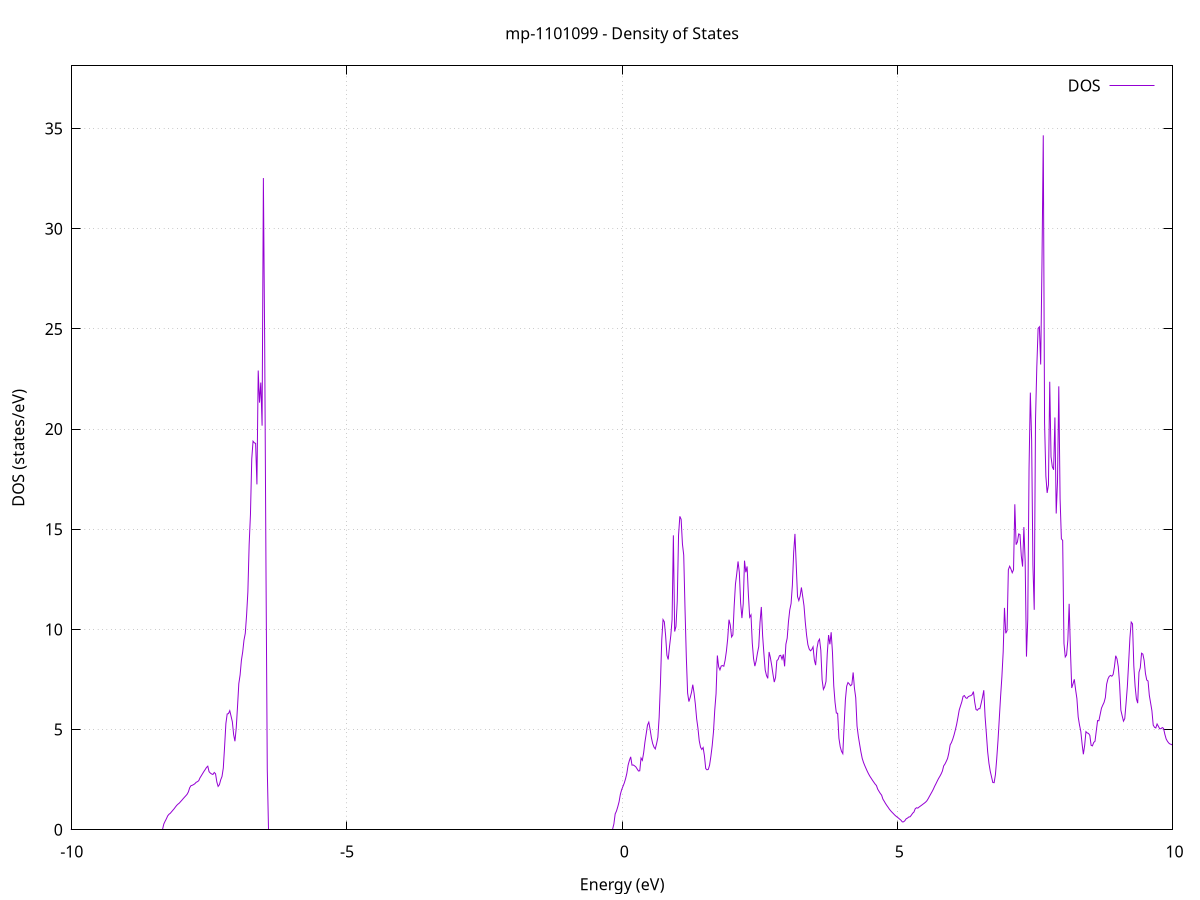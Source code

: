 set title 'mp-1101099 - Density of States'
set xlabel 'Energy (eV)'
set ylabel 'DOS (states/eV)'
set grid
set xrange [-10:10]
set yrange [0:38.130]
set xzeroaxis lt -1
set terminal png size 800,600
set output 'mp-1101099_dos_gnuplot.png'
plot '-' using 1:2 with lines title 'DOS'
-29.972000 0.000000
-29.948500 0.000000
-29.925000 0.000000
-29.901500 0.000000
-29.878000 0.000000
-29.854500 0.000000
-29.831000 0.000000
-29.807500 0.000000
-29.784000 0.000000
-29.760500 0.000000
-29.737000 0.000000
-29.713500 0.000000
-29.690000 0.000000
-29.666500 0.000000
-29.643000 0.000000
-29.619500 0.000000
-29.596000 0.000000
-29.572500 0.000000
-29.549000 0.000000
-29.525500 0.000000
-29.502000 0.000000
-29.478500 0.000000
-29.455000 0.000000
-29.431500 0.000000
-29.408000 0.000000
-29.384500 0.000000
-29.361000 0.000000
-29.337500 0.000000
-29.314000 0.000000
-29.290500 0.000000
-29.267000 0.000000
-29.243500 0.000000
-29.220000 0.000000
-29.196500 0.000000
-29.173000 0.000000
-29.149500 0.000000
-29.126000 0.000000
-29.102500 0.000000
-29.079000 0.000000
-29.055500 0.000000
-29.032000 0.000000
-29.008500 0.000000
-28.985000 0.000000
-28.961500 0.000000
-28.938000 0.000000
-28.914500 0.000000
-28.891000 0.000000
-28.867500 0.000000
-28.844000 0.000000
-28.820500 0.000000
-28.797000 0.000000
-28.773500 0.000000
-28.750000 0.000000
-28.726500 0.000000
-28.703000 0.000000
-28.679500 0.000000
-28.656000 0.000000
-28.632500 0.000000
-28.609000 0.000000
-28.585500 0.000000
-28.562000 0.000000
-28.538500 0.000000
-28.515000 0.000000
-28.491500 0.000000
-28.468000 0.000000
-28.444500 0.000000
-28.421000 0.000000
-28.397500 0.000000
-28.374000 0.000000
-28.350500 0.000000
-28.327000 0.000000
-28.303500 0.000000
-28.280000 0.000000
-28.256500 0.000000
-28.233000 0.000000
-28.209500 0.000000
-28.186000 0.000000
-28.162500 0.000000
-28.139000 0.000000
-28.115500 0.000000
-28.092000 0.000000
-28.068500 0.000000
-28.045000 0.000000
-28.021500 0.000000
-27.998000 0.000000
-27.974500 0.000000
-27.951000 0.000000
-27.927500 0.000000
-27.904000 0.000000
-27.880500 0.000000
-27.857000 0.000000
-27.833500 331.446300
-27.810000 0.000000
-27.786500 0.000000
-27.763000 0.000000
-27.739500 0.000000
-27.716000 0.000000
-27.692500 247.884700
-27.669000 110.919800
-27.645500 26.829200
-27.622000 0.000000
-27.598500 55.315600
-27.575000 95.046700
-27.551500 57.248400
-27.528000 0.000000
-27.504500 0.000000
-27.481000 0.000000
-27.457500 0.000000
-27.434000 0.000000
-27.410500 0.000000
-27.387000 0.000000
-27.363500 0.000000
-27.340000 0.000000
-27.316500 0.000000
-27.293000 0.000000
-27.269500 0.000000
-27.246000 0.000000
-27.222500 0.000000
-27.199000 0.000000
-27.175500 0.000000
-27.152000 0.000000
-27.128500 0.000000
-27.105000 0.000000
-27.081500 0.000000
-27.058000 0.000000
-27.034500 0.000000
-27.011000 0.000000
-26.987500 0.000000
-26.964000 0.000000
-26.940500 0.000000
-26.917000 0.000000
-26.893500 0.000000
-26.870000 0.000000
-26.846500 0.000000
-26.823000 0.000000
-26.799500 0.000000
-26.776000 0.000000
-26.752500 0.000000
-26.729000 0.000000
-26.705500 0.000000
-26.682000 0.000000
-26.658500 0.000000
-26.635000 0.000000
-26.611500 0.000000
-26.588000 0.000000
-26.564500 0.000000
-26.541000 0.000000
-26.517500 0.000000
-26.494000 0.000000
-26.470500 0.000000
-26.447000 0.000000
-26.423500 0.000000
-26.400000 0.000000
-26.376500 0.000000
-26.353000 0.000000
-26.329500 0.000000
-26.306000 0.000000
-26.282500 0.000000
-26.259000 0.000000
-26.235500 0.000000
-26.212000 0.000000
-26.188500 0.000000
-26.165000 0.000000
-26.141500 0.000000
-26.118000 0.000000
-26.094500 0.000000
-26.070900 0.000000
-26.047400 0.000000
-26.023900 0.000000
-26.000400 0.000000
-25.976900 0.000000
-25.953400 0.000000
-25.929900 0.000000
-25.906400 0.000000
-25.882900 0.000000
-25.859400 0.000000
-25.835900 0.000000
-25.812400 0.000000
-25.788900 0.000000
-25.765400 0.000000
-25.741900 0.000000
-25.718400 0.000000
-25.694900 0.000000
-25.671400 0.000000
-25.647900 0.000000
-25.624400 0.000000
-25.600900 0.000000
-25.577400 0.000000
-25.553900 0.000000
-25.530400 0.000000
-25.506900 0.000000
-25.483400 0.000000
-25.459900 0.000000
-25.436400 0.000000
-25.412900 0.000000
-25.389400 0.000000
-25.365900 0.000000
-25.342400 0.000000
-25.318900 0.000000
-25.295400 0.000000
-25.271900 0.000000
-25.248400 0.000000
-25.224900 0.000000
-25.201400 0.000000
-25.177900 0.000000
-25.154400 0.000000
-25.130900 0.000000
-25.107400 0.000000
-25.083900 0.000000
-25.060400 0.000000
-25.036900 0.000000
-25.013400 0.000000
-24.989900 0.000000
-24.966400 0.000000
-24.942900 0.000000
-24.919400 0.000000
-24.895900 0.000000
-24.872400 0.000000
-24.848900 0.000000
-24.825400 0.000000
-24.801900 0.000000
-24.778400 0.000000
-24.754900 0.000000
-24.731400 0.000000
-24.707900 0.000000
-24.684400 0.000000
-24.660900 0.000000
-24.637400 0.000000
-24.613900 0.000000
-24.590400 0.000000
-24.566900 0.000000
-24.543400 0.000000
-24.519900 0.000000
-24.496400 0.000000
-24.472900 0.000000
-24.449400 0.000000
-24.425900 0.000000
-24.402400 0.000000
-24.378900 0.000000
-24.355400 0.000000
-24.331900 0.000000
-24.308400 0.000000
-24.284900 0.000000
-24.261400 0.000000
-24.237900 0.000000
-24.214400 0.000000
-24.190900 0.000000
-24.167400 0.000000
-24.143900 0.000000
-24.120400 0.000000
-24.096900 0.000000
-24.073400 0.000000
-24.049900 0.000000
-24.026400 0.000000
-24.002900 0.000000
-23.979400 0.000000
-23.955900 0.000000
-23.932400 0.000000
-23.908900 0.000000
-23.885400 0.000000
-23.861900 0.000000
-23.838400 0.000000
-23.814900 0.000000
-23.791400 0.000000
-23.767900 0.000000
-23.744400 0.000000
-23.720900 0.000000
-23.697400 0.000000
-23.673900 0.000000
-23.650400 0.000000
-23.626900 0.000000
-23.603400 0.000000
-23.579900 0.000000
-23.556400 0.000000
-23.532900 0.000000
-23.509400 0.000000
-23.485900 0.000000
-23.462400 0.000000
-23.438900 0.000000
-23.415400 0.000000
-23.391900 0.000000
-23.368400 0.000000
-23.344900 0.000000
-23.321400 0.000000
-23.297900 0.000000
-23.274400 0.000000
-23.250900 0.000000
-23.227400 0.000000
-23.203900 0.000000
-23.180400 0.000000
-23.156900 0.000000
-23.133400 0.000000
-23.109900 0.000000
-23.086400 0.000000
-23.062900 0.000000
-23.039400 0.000000
-23.015900 0.000000
-22.992400 0.000000
-22.968900 0.000000
-22.945400 0.000000
-22.921900 0.000000
-22.898400 0.000000
-22.874900 0.000000
-22.851400 0.000000
-22.827900 0.000000
-22.804400 0.000000
-22.780900 0.000000
-22.757400 0.000000
-22.733900 0.000000
-22.710400 0.000000
-22.686900 0.000000
-22.663400 0.000000
-22.639900 0.000000
-22.616400 0.000000
-22.592900 0.000000
-22.569400 0.000000
-22.545900 0.000000
-22.522400 0.000000
-22.498900 0.000000
-22.475400 0.000000
-22.451900 0.000000
-22.428400 0.000000
-22.404900 0.000000
-22.381400 0.000000
-22.357900 0.000000
-22.334400 0.000000
-22.310900 0.000000
-22.287400 0.000000
-22.263900 0.000000
-22.240400 0.000000
-22.216900 0.000000
-22.193400 0.000000
-22.169900 0.000000
-22.146400 0.000000
-22.122900 0.000000
-22.099400 0.000000
-22.075900 0.000000
-22.052400 0.000000
-22.028900 0.000000
-22.005400 0.000000
-21.981900 0.000000
-21.958400 0.000000
-21.934900 0.000000
-21.911400 0.000000
-21.887900 0.000000
-21.864400 0.000000
-21.840900 0.000000
-21.817400 0.000000
-21.793900 0.000000
-21.770400 0.000000
-21.746900 0.000000
-21.723400 0.000000
-21.699900 0.000000
-21.676400 0.000000
-21.652900 0.000000
-21.629400 0.000000
-21.605900 0.000000
-21.582400 0.000000
-21.558900 0.000000
-21.535400 0.000000
-21.511900 0.000000
-21.488400 0.000000
-21.464900 0.000000
-21.441400 0.000000
-21.417900 0.000000
-21.394400 0.000000
-21.370900 0.000000
-21.347400 0.000000
-21.323900 0.000000
-21.300400 0.000000
-21.276900 0.000000
-21.253400 0.000000
-21.229900 0.000000
-21.206400 0.000000
-21.182900 0.000000
-21.159400 0.000000
-21.135900 0.000000
-21.112400 0.000000
-21.088900 0.000000
-21.065400 0.000000
-21.041900 0.000000
-21.018400 0.000000
-20.994900 0.000000
-20.971400 0.000000
-20.947900 0.000000
-20.924400 0.000000
-20.900900 0.000000
-20.877400 0.000000
-20.853900 0.000000
-20.830400 0.000000
-20.806900 0.000000
-20.783400 0.000000
-20.759900 0.000000
-20.736400 0.000000
-20.712900 0.000000
-20.689400 0.000000
-20.665900 0.000000
-20.642400 0.000000
-20.618900 0.000000
-20.595400 0.000000
-20.571900 0.000000
-20.548400 0.000000
-20.524900 0.000000
-20.501400 0.000000
-20.477900 0.000000
-20.454400 0.000000
-20.430900 0.000000
-20.407400 0.000000
-20.383900 0.000000
-20.360400 0.000000
-20.336900 0.000000
-20.313400 0.000000
-20.289900 0.000000
-20.266400 0.000000
-20.242900 0.000000
-20.219400 0.000000
-20.195900 0.000000
-20.172400 0.000000
-20.148900 0.000000
-20.125400 0.000000
-20.101900 0.000000
-20.078400 0.000000
-20.054900 0.000000
-20.031400 0.000000
-20.007900 0.000000
-19.984400 0.000000
-19.960900 0.000000
-19.937400 0.000000
-19.913900 0.000000
-19.890400 0.000000
-19.866900 0.000000
-19.843400 0.000000
-19.819900 0.000000
-19.796400 0.000000
-19.772900 0.000000
-19.749400 0.000000
-19.725900 0.000000
-19.702400 0.000000
-19.678900 0.000000
-19.655400 0.000000
-19.631900 0.000000
-19.608400 0.000000
-19.584900 0.000000
-19.561400 0.000000
-19.537900 0.000000
-19.514400 0.000000
-19.490900 0.000000
-19.467400 0.000000
-19.443900 0.000000
-19.420400 0.000000
-19.396900 0.000000
-19.373400 0.000000
-19.349900 0.000000
-19.326400 0.000000
-19.302900 0.000000
-19.279400 0.000000
-19.255900 0.000000
-19.232400 0.000000
-19.208900 0.000000
-19.185400 0.000000
-19.161900 0.000000
-19.138400 0.000000
-19.114900 0.000000
-19.091400 0.000000
-19.067900 0.000000
-19.044400 0.000000
-19.020900 0.000000
-18.997400 0.000000
-18.973900 0.000000
-18.950400 0.000000
-18.926900 0.000000
-18.903400 0.000000
-18.879900 0.000000
-18.856400 0.000000
-18.832900 0.000000
-18.809400 0.000000
-18.785900 0.000000
-18.762400 0.000000
-18.738900 0.000000
-18.715400 0.000000
-18.691900 0.000000
-18.668400 0.000000
-18.644900 0.000000
-18.621400 0.000000
-18.597900 0.000000
-18.574400 0.000000
-18.550900 0.000000
-18.527400 0.000000
-18.503900 0.000000
-18.480400 0.000000
-18.456900 0.000000
-18.433400 0.000000
-18.409900 0.000000
-18.386400 0.000000
-18.362900 0.000000
-18.339300 0.000000
-18.315800 0.000000
-18.292300 0.000000
-18.268800 0.000000
-18.245300 0.000000
-18.221800 0.000000
-18.198300 0.000000
-18.174800 0.000000
-18.151300 0.000000
-18.127800 0.000000
-18.104300 0.000000
-18.080800 0.000000
-18.057300 0.000000
-18.033800 0.000000
-18.010300 0.000000
-17.986800 0.000000
-17.963300 0.000000
-17.939800 0.000000
-17.916300 0.000000
-17.892800 0.000000
-17.869300 0.000000
-17.845800 0.000000
-17.822300 0.000000
-17.798800 0.000000
-17.775300 0.000000
-17.751800 0.000000
-17.728300 0.000000
-17.704800 0.000000
-17.681300 0.000000
-17.657800 0.000000
-17.634300 0.000000
-17.610800 0.000000
-17.587300 0.000000
-17.563800 0.000000
-17.540300 0.000000
-17.516800 0.000000
-17.493300 0.000000
-17.469800 0.000000
-17.446300 0.000000
-17.422800 0.000000
-17.399300 0.000000
-17.375800 0.000000
-17.352300 0.000000
-17.328800 0.000000
-17.305300 0.000000
-17.281800 0.000000
-17.258300 0.000000
-17.234800 0.000000
-17.211300 0.000000
-17.187800 0.000000
-17.164300 0.000000
-17.140800 0.000000
-17.117300 0.000000
-17.093800 0.000000
-17.070300 0.000000
-17.046800 0.000000
-17.023300 0.000000
-16.999800 0.000000
-16.976300 0.000000
-16.952800 0.000000
-16.929300 0.000000
-16.905800 0.000000
-16.882300 0.000000
-16.858800 0.000000
-16.835300 0.000000
-16.811800 0.000000
-16.788300 0.000000
-16.764800 0.000000
-16.741300 0.000000
-16.717800 0.000000
-16.694300 0.000000
-16.670800 0.000000
-16.647300 0.000000
-16.623800 0.000000
-16.600300 0.000000
-16.576800 0.000000
-16.553300 0.000000
-16.529800 0.000000
-16.506300 0.000000
-16.482800 0.000000
-16.459300 0.000000
-16.435800 0.000000
-16.412300 0.000000
-16.388800 0.000000
-16.365300 0.000000
-16.341800 0.000000
-16.318300 0.000000
-16.294800 0.000000
-16.271300 0.000000
-16.247800 0.000000
-16.224300 0.000000
-16.200800 0.000000
-16.177300 0.000000
-16.153800 0.000000
-16.130300 0.000000
-16.106800 0.000000
-16.083300 0.000000
-16.059800 0.000000
-16.036300 0.000000
-16.012800 0.000000
-15.989300 0.000000
-15.965800 0.000000
-15.942300 0.000000
-15.918800 0.000000
-15.895300 0.000000
-15.871800 0.000000
-15.848300 0.000000
-15.824800 0.000000
-15.801300 0.000000
-15.777800 0.000000
-15.754300 0.000000
-15.730800 0.000000
-15.707300 0.000000
-15.683800 0.000000
-15.660300 0.000000
-15.636800 0.000000
-15.613300 0.000000
-15.589800 0.000000
-15.566300 0.000000
-15.542800 0.000000
-15.519300 0.000000
-15.495800 0.000000
-15.472300 0.000000
-15.448800 0.000000
-15.425300 0.000000
-15.401800 0.000000
-15.378300 0.000000
-15.354800 0.000000
-15.331300 0.000000
-15.307800 0.000000
-15.284300 0.000000
-15.260800 0.000000
-15.237300 0.000000
-15.213800 0.000000
-15.190300 0.000000
-15.166800 0.000000
-15.143300 0.000000
-15.119800 0.000000
-15.096300 0.000000
-15.072800 0.000000
-15.049300 0.000000
-15.025800 0.000000
-15.002300 0.000000
-14.978800 0.000000
-14.955300 0.000000
-14.931800 0.000000
-14.908300 0.000000
-14.884800 0.000000
-14.861300 0.000000
-14.837800 0.000000
-14.814300 0.000000
-14.790800 0.000000
-14.767300 0.000000
-14.743800 0.000000
-14.720300 0.000000
-14.696800 0.000000
-14.673300 0.000000
-14.649800 0.000000
-14.626300 0.000000
-14.602800 0.000000
-14.579300 0.000000
-14.555800 0.000000
-14.532300 0.000000
-14.508800 0.000000
-14.485300 0.000000
-14.461800 0.000000
-14.438300 0.000000
-14.414800 0.000000
-14.391300 0.000000
-14.367800 0.000000
-14.344300 0.000000
-14.320800 0.000000
-14.297300 0.000000
-14.273800 0.000000
-14.250300 0.000000
-14.226800 0.000000
-14.203300 0.000000
-14.179800 0.000000
-14.156300 0.000000
-14.132800 0.000000
-14.109300 0.000000
-14.085800 0.000000
-14.062300 0.000000
-14.038800 0.000000
-14.015300 0.000000
-13.991800 0.000000
-13.968300 0.000000
-13.944800 0.000000
-13.921300 0.000000
-13.897800 0.000000
-13.874300 0.000000
-13.850800 0.000000
-13.827300 0.000000
-13.803800 0.000000
-13.780300 0.000000
-13.756800 0.000000
-13.733300 0.000000
-13.709800 0.000000
-13.686300 0.000000
-13.662800 0.000000
-13.639300 0.000000
-13.615800 0.000000
-13.592300 0.000000
-13.568800 0.000000
-13.545300 0.000000
-13.521800 0.000000
-13.498300 0.000000
-13.474800 0.000000
-13.451300 0.000000
-13.427800 0.000000
-13.404300 0.000000
-13.380800 0.000000
-13.357300 0.000000
-13.333800 0.000000
-13.310300 0.000000
-13.286800 0.000000
-13.263300 0.000000
-13.239800 0.000000
-13.216300 0.000000
-13.192800 0.000000
-13.169300 0.000000
-13.145800 0.000000
-13.122300 0.000000
-13.098800 0.000000
-13.075300 0.000000
-13.051800 0.000000
-13.028300 0.000000
-13.004800 0.000000
-12.981300 0.000000
-12.957800 0.000000
-12.934300 0.000000
-12.910800 0.000000
-12.887300 0.000000
-12.863800 0.000000
-12.840300 0.000000
-12.816800 0.000000
-12.793300 0.000000
-12.769800 0.000000
-12.746300 0.000000
-12.722800 0.000000
-12.699300 0.000000
-12.675800 0.000000
-12.652300 0.000000
-12.628800 0.000000
-12.605300 0.000000
-12.581800 0.000000
-12.558300 0.000000
-12.534800 0.000000
-12.511300 0.000000
-12.487800 0.000000
-12.464300 0.000000
-12.440800 0.000000
-12.417300 0.000000
-12.393800 0.000000
-12.370300 0.000000
-12.346800 0.000000
-12.323300 0.000000
-12.299800 0.000000
-12.276300 0.000000
-12.252800 0.000000
-12.229300 0.000000
-12.205800 0.000000
-12.182300 0.000000
-12.158800 0.000000
-12.135300 0.000000
-12.111800 0.000000
-12.088300 0.000000
-12.064800 0.000000
-12.041300 0.000000
-12.017800 0.000000
-11.994300 0.000000
-11.970800 0.000000
-11.947300 0.000000
-11.923800 0.000000
-11.900300 0.000000
-11.876800 0.000000
-11.853300 0.000000
-11.829800 0.000000
-11.806300 0.000000
-11.782800 0.000000
-11.759300 0.000000
-11.735800 0.000000
-11.712300 0.000000
-11.688800 0.000000
-11.665300 0.000000
-11.641800 0.000000
-11.618300 0.000000
-11.594800 0.000000
-11.571300 0.000000
-11.547800 0.000000
-11.524300 0.000000
-11.500800 0.000000
-11.477300 0.000000
-11.453800 0.000000
-11.430300 0.000000
-11.406800 0.000000
-11.383300 0.000000
-11.359800 0.000000
-11.336300 0.000000
-11.312800 0.000000
-11.289300 0.000000
-11.265800 0.000000
-11.242300 0.000000
-11.218800 0.000000
-11.195300 0.000000
-11.171800 0.000000
-11.148300 0.000000
-11.124800 0.000000
-11.101300 0.000000
-11.077800 0.000000
-11.054300 0.000000
-11.030800 0.000000
-11.007300 0.000000
-10.983800 0.000000
-10.960300 0.000000
-10.936800 0.000000
-10.913300 0.000000
-10.889800 0.000000
-10.866300 0.000000
-10.842800 0.000000
-10.819300 0.000000
-10.795800 0.000000
-10.772300 0.000000
-10.748800 0.000000
-10.725300 0.000000
-10.701800 0.000000
-10.678300 0.000000
-10.654800 0.000000
-10.631300 0.000000
-10.607800 0.000000
-10.584200 0.000000
-10.560700 0.000000
-10.537200 0.000000
-10.513700 0.000000
-10.490200 0.000000
-10.466700 0.000000
-10.443200 0.000000
-10.419700 0.000000
-10.396200 0.000000
-10.372700 0.000000
-10.349200 0.000000
-10.325700 0.000000
-10.302200 0.000000
-10.278700 0.000000
-10.255200 0.000000
-10.231700 0.000000
-10.208200 0.000000
-10.184700 0.000000
-10.161200 0.000000
-10.137700 0.000000
-10.114200 0.000000
-10.090700 0.000000
-10.067200 0.000000
-10.043700 0.000000
-10.020200 0.000000
-9.996700 0.000000
-9.973200 0.000000
-9.949700 0.000000
-9.926200 0.000000
-9.902700 0.000000
-9.879200 0.000000
-9.855700 0.000000
-9.832200 0.000000
-9.808700 0.000000
-9.785200 0.000000
-9.761700 0.000000
-9.738200 0.000000
-9.714700 0.000000
-9.691200 0.000000
-9.667700 0.000000
-9.644200 0.000000
-9.620700 0.000000
-9.597200 0.000000
-9.573700 0.000000
-9.550200 0.000000
-9.526700 0.000000
-9.503200 0.000000
-9.479700 0.000000
-9.456200 0.000000
-9.432700 0.000000
-9.409200 0.000000
-9.385700 0.000000
-9.362200 0.000000
-9.338700 0.000000
-9.315200 0.000000
-9.291700 0.000000
-9.268200 0.000000
-9.244700 0.000000
-9.221200 0.000000
-9.197700 0.000000
-9.174200 0.000000
-9.150700 0.000000
-9.127200 0.000000
-9.103700 0.000000
-9.080200 0.000000
-9.056700 0.000000
-9.033200 0.000000
-9.009700 0.000000
-8.986200 0.000000
-8.962700 0.000000
-8.939200 0.000000
-8.915700 0.000000
-8.892200 0.000000
-8.868700 0.000000
-8.845200 0.000000
-8.821700 0.000000
-8.798200 0.000000
-8.774700 0.000000
-8.751200 0.000000
-8.727700 0.000000
-8.704200 0.000000
-8.680700 0.000000
-8.657200 0.000000
-8.633700 0.000000
-8.610200 0.000000
-8.586700 0.000000
-8.563200 0.000000
-8.539700 0.000000
-8.516200 0.000000
-8.492700 0.000000
-8.469200 0.000000
-8.445700 0.000000
-8.422200 0.000000
-8.398700 0.000000
-8.375200 0.000000
-8.351700 0.000000
-8.328200 0.287700
-8.304700 0.424600
-8.281200 0.549400
-8.257700 0.693300
-8.234200 0.774100
-8.210700 0.822000
-8.187200 0.898700
-8.163700 0.975100
-8.140200 1.050200
-8.116700 1.137700
-8.093200 1.219700
-8.069700 1.281300
-8.046200 1.333200
-8.022700 1.406400
-7.999200 1.478300
-7.975700 1.553600
-7.952200 1.626100
-7.928700 1.696000
-7.905200 1.770300
-7.881700 1.889700
-7.858200 2.096000
-7.834700 2.200400
-7.811200 2.220800
-7.787700 2.254600
-7.764200 2.297500
-7.740700 2.369700
-7.717200 2.399500
-7.693700 2.451400
-7.670200 2.593200
-7.646700 2.696900
-7.623200 2.804700
-7.599700 2.910200
-7.576200 3.005600
-7.552700 3.111700
-7.529200 3.174000
-7.505700 2.900700
-7.482200 2.828500
-7.458700 2.785500
-7.435200 2.760700
-7.411700 2.859100
-7.388200 2.797000
-7.364700 2.388700
-7.341200 2.165000
-7.317700 2.251700
-7.294200 2.493500
-7.270700 2.658100
-7.247200 3.079100
-7.223700 4.143000
-7.200200 5.297100
-7.176700 5.779700
-7.153200 5.798100
-7.129700 5.945200
-7.106200 5.672200
-7.082700 5.391000
-7.059200 4.746500
-7.035700 4.418800
-7.012200 5.077400
-6.988700 6.149900
-6.965200 7.292100
-6.941700 7.729600
-6.918200 8.456900
-6.894700 8.876200
-6.871200 9.466300
-6.847700 9.805800
-6.824200 10.703400
-6.800700 11.866900
-6.777200 14.251400
-6.753700 15.732800
-6.730200 18.503600
-6.706700 19.395500
-6.683200 19.314500
-6.659700 19.287400
-6.636200 17.240100
-6.612700 22.923800
-6.589200 21.321500
-6.565700 22.323000
-6.542200 20.172100
-6.518700 32.530400
-6.495200 24.295900
-6.471700 13.100800
-6.448200 3.034800
-6.424700 0.000000
-6.401200 0.000000
-6.377700 0.000000
-6.354200 0.000000
-6.330700 0.000000
-6.307200 0.000000
-6.283700 0.000000
-6.260200 0.000000
-6.236700 0.000000
-6.213200 0.000000
-6.189700 0.000000
-6.166200 0.000000
-6.142700 0.000000
-6.119200 0.000000
-6.095700 0.000000
-6.072200 0.000000
-6.048700 0.000000
-6.025200 0.000000
-6.001700 0.000000
-5.978200 0.000000
-5.954700 0.000000
-5.931200 0.000000
-5.907700 0.000000
-5.884200 0.000000
-5.860700 0.000000
-5.837200 0.000000
-5.813700 0.000000
-5.790200 0.000000
-5.766700 0.000000
-5.743200 0.000000
-5.719700 0.000000
-5.696200 0.000000
-5.672700 0.000000
-5.649200 0.000000
-5.625700 0.000000
-5.602200 0.000000
-5.578700 0.000000
-5.555200 0.000000
-5.531700 0.000000
-5.508200 0.000000
-5.484700 0.000000
-5.461200 0.000000
-5.437700 0.000000
-5.414200 0.000000
-5.390700 0.000000
-5.367200 0.000000
-5.343700 0.000000
-5.320200 0.000000
-5.296700 0.000000
-5.273200 0.000000
-5.249700 0.000000
-5.226200 0.000000
-5.202700 0.000000
-5.179200 0.000000
-5.155700 0.000000
-5.132200 0.000000
-5.108700 0.000000
-5.085200 0.000000
-5.061700 0.000000
-5.038200 0.000000
-5.014700 0.000000
-4.991200 0.000000
-4.967700 0.000000
-4.944200 0.000000
-4.920700 0.000000
-4.897200 0.000000
-4.873700 0.000000
-4.850200 0.000000
-4.826700 0.000000
-4.803200 0.000000
-4.779700 0.000000
-4.756200 0.000000
-4.732700 0.000000
-4.709200 0.000000
-4.685700 0.000000
-4.662200 0.000000
-4.638700 0.000000
-4.615200 0.000000
-4.591700 0.000000
-4.568200 0.000000
-4.544700 0.000000
-4.521200 0.000000
-4.497700 0.000000
-4.474200 0.000000
-4.450700 0.000000
-4.427200 0.000000
-4.403700 0.000000
-4.380200 0.000000
-4.356700 0.000000
-4.333200 0.000000
-4.309700 0.000000
-4.286200 0.000000
-4.262700 0.000000
-4.239200 0.000000
-4.215700 0.000000
-4.192200 0.000000
-4.168700 0.000000
-4.145200 0.000000
-4.121700 0.000000
-4.098200 0.000000
-4.074700 0.000000
-4.051200 0.000000
-4.027700 0.000000
-4.004200 0.000000
-3.980700 0.000000
-3.957200 0.000000
-3.933700 0.000000
-3.910200 0.000000
-3.886700 0.000000
-3.863200 0.000000
-3.839700 0.000000
-3.816200 0.000000
-3.792700 0.000000
-3.769200 0.000000
-3.745700 0.000000
-3.722200 0.000000
-3.698700 0.000000
-3.675200 0.000000
-3.651700 0.000000
-3.628200 0.000000
-3.604700 0.000000
-3.581200 0.000000
-3.557700 0.000000
-3.534200 0.000000
-3.510700 0.000000
-3.487200 0.000000
-3.463700 0.000000
-3.440200 0.000000
-3.416700 0.000000
-3.393200 0.000000
-3.369700 0.000000
-3.346200 0.000000
-3.322700 0.000000
-3.299200 0.000000
-3.275700 0.000000
-3.252200 0.000000
-3.228700 0.000000
-3.205200 0.000000
-3.181700 0.000000
-3.158200 0.000000
-3.134700 0.000000
-3.111200 0.000000
-3.087700 0.000000
-3.064200 0.000000
-3.040700 0.000000
-3.017200 0.000000
-2.993700 0.000000
-2.970200 0.000000
-2.946700 0.000000
-2.923200 0.000000
-2.899700 0.000000
-2.876200 0.000000
-2.852700 0.000000
-2.829100 0.000000
-2.805600 0.000000
-2.782100 0.000000
-2.758600 0.000000
-2.735100 0.000000
-2.711600 0.000000
-2.688100 0.000000
-2.664600 0.000000
-2.641100 0.000000
-2.617600 0.000000
-2.594100 0.000000
-2.570600 0.000000
-2.547100 0.000000
-2.523600 0.000000
-2.500100 0.000000
-2.476600 0.000000
-2.453100 0.000000
-2.429600 0.000000
-2.406100 0.000000
-2.382600 0.000000
-2.359100 0.000000
-2.335600 0.000000
-2.312100 0.000000
-2.288600 0.000000
-2.265100 0.000000
-2.241600 0.000000
-2.218100 0.000000
-2.194600 0.000000
-2.171100 0.000000
-2.147600 0.000000
-2.124100 0.000000
-2.100600 0.000000
-2.077100 0.000000
-2.053600 0.000000
-2.030100 0.000000
-2.006600 0.000000
-1.983100 0.000000
-1.959600 0.000000
-1.936100 0.000000
-1.912600 0.000000
-1.889100 0.000000
-1.865600 0.000000
-1.842100 0.000000
-1.818600 0.000000
-1.795100 0.000000
-1.771600 0.000000
-1.748100 0.000000
-1.724600 0.000000
-1.701100 0.000000
-1.677600 0.000000
-1.654100 0.000000
-1.630600 0.000000
-1.607100 0.000000
-1.583600 0.000000
-1.560100 0.000000
-1.536600 0.000000
-1.513100 0.000000
-1.489600 0.000000
-1.466100 0.000000
-1.442600 0.000000
-1.419100 0.000000
-1.395600 0.000000
-1.372100 0.000000
-1.348600 0.000000
-1.325100 0.000000
-1.301600 0.000000
-1.278100 0.000000
-1.254600 0.000000
-1.231100 0.000000
-1.207600 0.000000
-1.184100 0.000000
-1.160600 0.000000
-1.137100 0.000000
-1.113600 0.000000
-1.090100 0.000000
-1.066600 0.000000
-1.043100 0.000000
-1.019600 0.000000
-0.996100 0.000000
-0.972600 0.000000
-0.949100 0.000000
-0.925600 0.000000
-0.902100 0.000000
-0.878600 0.000000
-0.855100 0.000000
-0.831600 0.000000
-0.808100 0.000000
-0.784600 0.000000
-0.761100 0.000000
-0.737600 0.000000
-0.714100 0.000000
-0.690600 0.000000
-0.667100 0.000000
-0.643600 0.000000
-0.620100 0.000000
-0.596600 0.000000
-0.573100 0.000000
-0.549600 0.000000
-0.526100 0.000000
-0.502600 0.000000
-0.479100 0.000000
-0.455600 0.000000
-0.432100 0.000000
-0.408600 0.000000
-0.385100 0.000000
-0.361600 0.000000
-0.338100 0.000000
-0.314600 0.000000
-0.291100 0.000000
-0.267600 0.000000
-0.244100 0.000000
-0.220600 0.000000
-0.197100 0.000000
-0.173600 0.000000
-0.150100 0.290800
-0.126600 0.792300
-0.103100 0.932800
-0.079600 1.146500
-0.056100 1.391900
-0.032600 1.767800
-0.009100 1.998400
0.014400 2.163200
0.037900 2.327700
0.061400 2.540100
0.084900 2.812100
0.108400 3.224800
0.131900 3.461100
0.155400 3.640600
0.178900 3.226700
0.202400 3.234200
0.225900 3.191800
0.249400 3.136600
0.272900 3.034900
0.296400 2.934500
0.319900 2.943800
0.343400 3.579400
0.366900 3.466400
0.390400 3.835300
0.413900 4.372000
0.437400 4.795600
0.460900 5.227400
0.484400 5.372500
0.507900 5.011800
0.531400 4.596700
0.554900 4.300600
0.578400 4.126400
0.601900 4.035200
0.625400 4.291000
0.648900 4.613600
0.672400 5.615400
0.695900 7.311400
0.719400 9.464700
0.742900 10.491500
0.766400 10.380700
0.789900 9.690700
0.813400 8.710400
0.836900 8.498900
0.860400 9.135600
0.883900 9.692000
0.907400 10.483200
0.930900 14.696000
0.954400 9.896200
0.977900 10.144700
1.001400 11.410500
1.024900 14.711900
1.048400 15.644700
1.071900 15.495700
1.095400 14.267700
1.118900 13.711100
1.142400 11.023200
1.165900 8.635500
1.189400 6.825100
1.212900 6.398800
1.236400 6.603600
1.259900 6.855100
1.283400 7.242300
1.306900 6.819600
1.330400 6.266700
1.353900 5.537400
1.377400 5.065700
1.400900 4.441800
1.424400 4.122300
1.447900 4.008700
1.471400 4.104900
1.494900 3.699500
1.518400 3.057000
1.541900 2.992700
1.565400 3.015000
1.588900 3.230900
1.612400 3.666300
1.635900 4.191300
1.659400 4.886200
1.682900 5.979100
1.706400 6.794600
1.729900 8.699300
1.753400 8.135200
1.776900 7.980900
1.800400 8.175700
1.823900 8.196100
1.847400 8.163500
1.870900 8.463900
1.894400 8.913300
1.917900 9.539600
1.941400 10.487400
1.964900 10.217200
1.988400 9.622600
2.011900 9.727000
2.035400 11.154800
2.058900 12.262300
2.082400 12.781800
2.105900 13.394800
2.129400 12.846100
2.152900 11.319200
2.176400 10.567400
2.199900 11.275500
2.223400 13.433000
2.246900 12.854100
2.270400 13.144400
2.293900 11.736200
2.317400 10.612000
2.340900 10.727000
2.364400 9.330400
2.387900 8.543400
2.411400 8.168300
2.434900 8.424100
2.458400 8.818600
2.481900 9.144800
2.505400 10.362400
2.528900 11.121500
2.552400 9.696800
2.575900 8.787200
2.599400 7.974600
2.622900 7.699800
2.646400 7.557200
2.669900 8.874200
2.693400 8.596400
2.716900 8.210800
2.740400 7.767600
2.763900 7.371200
2.787400 7.603300
2.810900 8.436700
2.834400 8.505800
2.857900 8.688100
2.881400 8.708300
2.904900 8.511300
2.928400 8.753900
2.951900 8.158100
2.975400 9.261900
2.998900 9.565100
3.022400 10.398500
3.045900 10.975600
3.069400 11.288600
3.092900 12.198200
3.116400 13.836400
3.139900 14.769700
3.163400 13.196800
3.186900 11.638000
3.210400 11.440800
3.233900 11.666400
3.257400 12.095100
3.280900 11.642900
3.304400 11.180900
3.327900 10.356300
3.351400 9.709800
3.374900 9.240600
3.398400 9.022500
3.421900 8.934500
3.445400 8.994200
3.468900 9.131000
3.492400 8.475800
3.515900 8.217000
3.539400 9.054700
3.562900 9.404400
3.586400 9.512400
3.609900 8.960100
3.633400 7.490100
3.656900 7.006100
3.680400 7.138700
3.703900 7.405000
3.727400 8.801200
3.750900 9.720800
3.774400 9.258900
3.797900 9.858900
3.821400 8.863500
3.844900 7.186400
3.868400 6.361800
3.891900 5.827600
3.915400 5.813500
3.938900 4.572100
3.962400 4.142900
3.985900 3.915300
4.009400 3.799400
4.032900 5.168600
4.056400 6.493600
4.079900 7.168800
4.103400 7.348900
4.126900 7.280400
4.150400 7.189100
4.173900 7.249500
4.197400 7.854300
4.220900 7.067100
4.244400 6.593000
4.267900 5.180800
4.291400 4.669300
4.314900 4.271800
4.338400 3.890500
4.361900 3.566200
4.385400 3.361800
4.408900 3.201400
4.432400 3.053400
4.455900 2.907900
4.479400 2.779800
4.502900 2.664300
4.526400 2.566400
4.549900 2.465500
4.573400 2.373000
4.596900 2.280700
4.620400 2.208600
4.643900 2.025800
4.667400 1.916900
4.690900 1.813100
4.714400 1.729700
4.737900 1.531600
4.761400 1.426800
4.784900 1.313700
4.808400 1.216300
4.831900 1.125100
4.855400 1.029100
4.878900 0.949700
4.902400 0.879700
4.926000 0.813500
4.949500 0.745200
4.973000 0.685500
4.996500 0.635200
5.020000 0.585000
5.043500 0.529400
5.067000 0.476000
5.090500 0.392500
5.114000 0.396700
5.137500 0.454700
5.161000 0.548900
5.184500 0.582700
5.208000 0.637800
5.231500 0.648900
5.255000 0.729500
5.278500 0.824700
5.302000 0.885200
5.325500 1.049400
5.349000 1.099100
5.372500 1.081200
5.396000 1.136200
5.419500 1.182500
5.443000 1.229100
5.466500 1.279300
5.490000 1.326800
5.513500 1.378800
5.537000 1.446800
5.560500 1.551000
5.584000 1.670600
5.607500 1.786700
5.631000 1.901600
5.654500 2.025900
5.678000 2.171100
5.701500 2.295400
5.725000 2.429400
5.748500 2.556300
5.772000 2.664100
5.795500 2.784600
5.819000 2.931500
5.842500 3.189200
5.866000 3.283600
5.889500 3.414800
5.913000 3.559500
5.936500 3.837600
5.960000 4.239000
5.983500 4.352800
6.007000 4.522000
6.030500 4.731100
6.054000 4.980700
6.077500 5.257500
6.101000 5.603300
6.124500 5.973000
6.148000 6.183400
6.171500 6.385600
6.195000 6.661400
6.218500 6.698900
6.242000 6.589400
6.265500 6.558600
6.289000 6.644500
6.312500 6.676300
6.336000 6.695100
6.359500 6.747200
6.383000 6.897900
6.406500 6.366000
6.430000 6.002600
6.453500 5.963500
6.477000 6.044500
6.500500 6.043600
6.524000 6.316400
6.547500 6.615200
6.571000 6.965100
6.594500 5.656100
6.618000 4.799100
6.641500 3.895500
6.665000 3.316100
6.688500 2.922200
6.712000 2.637400
6.735500 2.358300
6.759000 2.350400
6.782500 2.750700
6.806000 3.541000
6.829500 4.458300
6.853000 5.555000
6.876500 6.653200
6.900000 7.636100
6.923500 8.877800
6.947000 11.076500
6.970500 9.808200
6.994000 9.938200
7.017500 12.980600
7.041000 13.153900
7.064500 13.013300
7.088000 12.830800
7.111500 12.978900
7.135000 16.246100
7.158500 14.231400
7.182000 14.363800
7.205500 14.767400
7.229000 14.737600
7.252500 13.677500
7.276000 13.138500
7.299500 15.109700
7.323000 13.385900
7.346500 8.643000
7.370000 10.508500
7.393500 18.045200
7.417000 21.821600
7.440500 19.467300
7.464000 13.189200
7.487500 10.981400
7.511000 20.474900
7.534500 23.101500
7.558000 25.025200
7.581500 25.105100
7.605000 23.222200
7.628500 28.284500
7.652000 34.663800
7.675500 20.300800
7.699000 17.659100
7.722500 16.814700
7.746000 17.213600
7.769500 22.362200
7.793000 18.617000
7.816500 18.117600
7.840000 17.969000
7.863500 20.579800
7.887000 15.787100
7.910500 17.374000
7.934000 22.135500
7.957500 16.532800
7.981000 14.521500
8.004500 14.443200
8.028000 9.304700
8.051500 8.626400
8.075000 8.724600
8.098500 9.464400
8.122000 11.279000
8.145500 8.977900
8.169000 7.077900
8.192500 7.287800
8.216000 7.511500
8.239500 6.989500
8.263000 6.548800
8.286500 5.631700
8.310000 5.234200
8.333500 4.919400
8.357000 4.295600
8.380500 3.768000
8.404000 4.217400
8.427500 4.896500
8.451000 4.832200
8.474500 4.809900
8.498000 4.711400
8.521500 4.213900
8.545000 4.186600
8.568500 4.359600
8.592000 4.417300
8.615500 4.942400
8.639000 5.451200
8.662500 5.441900
8.686000 5.759400
8.709500 6.069300
8.733000 6.221000
8.756500 6.356800
8.780000 6.599100
8.803500 7.269300
8.827000 7.528900
8.850500 7.656600
8.874000 7.704500
8.897500 7.664400
8.921000 7.748500
8.944500 8.124800
8.968000 8.687300
8.991500 8.532800
9.015000 8.131000
9.038500 7.285500
9.062000 5.968300
9.085500 5.687900
9.109000 5.421600
9.132500 5.547400
9.156000 6.312600
9.179500 7.142700
9.203000 8.330700
9.226500 9.582500
9.250000 10.367300
9.273500 10.280400
9.297000 8.192400
9.320500 7.167000
9.344000 6.540400
9.367500 6.319400
9.391000 7.864700
9.414500 8.083100
9.438000 8.813300
9.461500 8.768300
9.485000 8.452900
9.508500 7.801100
9.532000 7.475900
9.555500 7.425100
9.579000 6.709200
9.602500 6.326400
9.626000 5.942500
9.649500 5.224400
9.673000 5.117900
9.696500 5.082200
9.720000 5.280800
9.743500 5.164900
9.767000 5.043100
9.790500 5.045500
9.814000 5.101800
9.837500 5.062000
9.861000 4.766400
9.884500 4.535000
9.908000 4.418300
9.931500 4.331100
9.955000 4.280700
9.978500 4.261600
10.002000 4.223400
10.025500 4.192200
10.049000 4.119800
10.072500 4.051500
10.096000 4.029700
10.119500 4.060300
10.143000 4.185700
10.166500 4.343100
10.190000 4.598800
10.213500 4.845600
10.237000 5.078800
10.260500 5.365100
10.284000 5.372300
10.307500 5.227000
10.331000 5.549000
10.354500 4.683600
10.378000 3.732200
10.401500 3.242500
10.425000 2.795400
10.448500 2.184500
10.472000 0.766200
10.495500 0.484100
10.519000 0.304800
10.542500 0.194300
10.566000 0.107900
10.589500 0.025200
10.613000 0.000000
10.636500 0.000000
10.660000 0.000000
10.683500 0.000000
10.707000 0.000000
10.730500 0.000000
10.754000 0.000000
10.777500 0.000000
10.801000 0.000000
10.824500 0.000000
10.848000 0.000000
10.871500 0.000000
10.895000 0.000000
10.918500 0.000000
10.942000 0.000000
10.965500 0.000000
10.989000 0.000000
11.012500 0.000000
11.036000 0.000000
11.059500 0.000000
11.083000 0.000000
11.106500 0.019500
11.130000 0.065700
11.153500 0.109200
11.177000 0.232200
11.200500 0.242400
11.224000 0.261200
11.247500 0.330900
11.271000 0.463000
11.294500 0.534900
11.318000 0.628200
11.341500 0.691200
11.365000 0.754200
11.388500 0.817500
11.412000 0.882900
11.435500 0.949000
11.459000 1.015200
11.482500 1.086300
11.506000 1.165800
11.529500 1.267100
11.553000 1.333100
11.576500 1.378700
11.600000 1.429800
11.623500 1.490600
11.647000 1.560300
11.670500 1.632700
11.694000 1.755900
11.717500 1.824800
11.741000 1.881700
11.764500 1.936600
11.788000 1.991200
11.811500 2.048600
11.835000 2.114000
11.858500 2.183700
11.882000 2.245200
11.905500 2.329500
11.929000 2.437300
11.952500 2.552500
11.976000 2.614100
11.999500 2.684100
12.023000 2.785600
12.046500 2.880100
12.070000 2.914500
12.093500 2.915200
12.117000 3.008300
12.140500 3.078700
12.164000 3.199200
12.187500 3.305600
12.211000 3.240500
12.234500 3.279000
12.258000 3.335500
12.281500 3.438200
12.305000 3.572600
12.328500 3.765000
12.352000 3.948300
12.375500 4.148000
12.399000 4.355200
12.422500 4.524100
12.446000 4.629000
12.469500 4.787900
12.493000 5.052100
12.516500 5.044700
12.540000 5.039000
12.563500 5.101600
12.587000 5.218800
12.610500 5.373300
12.634000 5.465900
12.657600 5.552200
12.681100 5.823500
12.704600 6.457400
12.728100 6.034000
12.751600 6.201600
12.775100 6.438600
12.798600 6.477700
12.822100 6.441400
12.845600 6.385600
12.869100 6.242200
12.892600 6.216100
12.916100 6.140700
12.939600 6.244500
12.963100 6.299300
12.986600 6.372200
13.010100 6.444700
13.033600 6.437000
13.057100 6.501700
13.080600 6.458500
13.104100 6.270800
13.127600 6.272400
13.151100 6.282100
13.174600 6.477700
13.198100 6.513300
13.221600 6.637300
13.245100 6.697000
13.268600 6.709000
13.292100 6.728100
13.315600 6.855900
13.339100 7.000500
13.362600 6.666300
13.386100 6.487900
13.409600 6.374800
13.433100 6.196900
13.456600 6.000400
13.480100 5.984200
13.503600 6.034700
13.527100 5.670300
13.550600 5.491100
13.574100 5.329500
13.597600 5.174200
13.621100 5.004800
13.644600 4.859500
13.668100 4.758100
13.691600 4.712200
13.715100 4.678400
13.738600 4.611200
13.762100 4.664900
13.785600 4.201000
13.809100 4.051500
13.832600 4.001100
13.856100 3.951600
13.879600 3.935000
13.903100 4.013700
13.926600 3.886400
13.950100 3.719000
13.973600 3.668700
13.997100 3.784100
14.020600 4.058600
14.044100 4.433000
14.067600 4.593300
14.091100 4.987500
14.114600 5.595100
14.138100 6.438900
14.161600 7.221200
14.185100 7.584200
14.208600 7.147800
14.232100 7.183500
14.255600 7.129900
14.279100 7.337400
14.302600 8.001600
14.326100 8.769900
14.349600 8.405100
14.373100 8.462800
14.396600 8.870100
14.420100 8.899500
14.443600 8.757400
14.467100 8.271600
14.490600 7.887200
14.514100 8.055600
14.537600 7.092000
14.561100 5.913300
14.584600 4.908000
14.608100 3.825400
14.631600 3.057000
14.655100 2.398600
14.678600 1.783900
14.702100 1.505900
14.725600 1.210900
14.749100 0.929100
14.772600 0.717200
14.796100 0.532800
14.819600 0.409400
14.843100 0.247100
14.866600 0.047500
14.890100 0.000300
14.913600 0.000000
14.937100 0.000000
14.960600 0.000000
14.984100 0.000000
15.007600 0.000000
15.031100 0.000000
15.054600 0.000000
15.078100 0.000000
15.101600 0.000000
15.125100 0.000000
15.148600 0.000000
15.172100 0.000000
15.195600 0.000000
15.219100 0.000000
15.242600 0.000000
15.266100 0.000000
15.289600 0.000000
15.313100 0.000000
15.336600 0.000000
15.360100 0.000000
15.383600 0.000000
15.407100 0.000000
15.430600 0.000000
15.454100 0.000000
15.477600 0.000000
15.501100 0.000000
15.524600 0.000000
15.548100 0.000000
15.571600 0.000000
15.595100 0.000000
15.618600 0.000000
15.642100 0.000000
15.665600 0.000000
15.689100 0.000000
15.712600 0.000000
15.736100 0.000000
15.759600 0.000000
15.783100 0.000000
15.806600 0.000000
15.830100 0.000000
15.853600 0.000000
15.877100 0.000000
15.900600 0.000000
15.924100 0.000000
15.947600 0.000000
15.971100 0.000000
15.994600 0.000000
16.018100 0.000000
16.041600 0.000000
16.065100 0.000000
16.088600 0.000000
16.112100 0.000000
16.135600 0.000000
16.159100 0.000000
16.182600 0.000000
16.206100 0.000000
16.229600 0.000000
16.253100 0.000000
16.276600 0.000000
16.300100 0.000000
16.323600 0.000000
16.347100 0.000000
16.370600 0.000000
16.394100 0.000000
16.417600 0.000000
16.441100 0.000000
16.464600 0.000000
16.488100 0.000000
16.511600 0.000000
16.535100 0.000000
16.558600 0.000000
16.582100 0.000000
16.605600 0.000000
16.629100 0.000000
16.652600 0.000000
16.676100 0.000000
16.699600 0.000000
16.723100 0.000000
16.746600 0.000000
16.770100 0.000000
16.793600 0.000000
16.817100 0.000000
16.840600 0.000000
16.864100 0.000000
16.887600 0.000000
16.911100 0.000000
16.934600 0.000000
16.958100 0.000000
16.981600 0.000000
17.005100 0.000000
17.028600 0.000000
e
